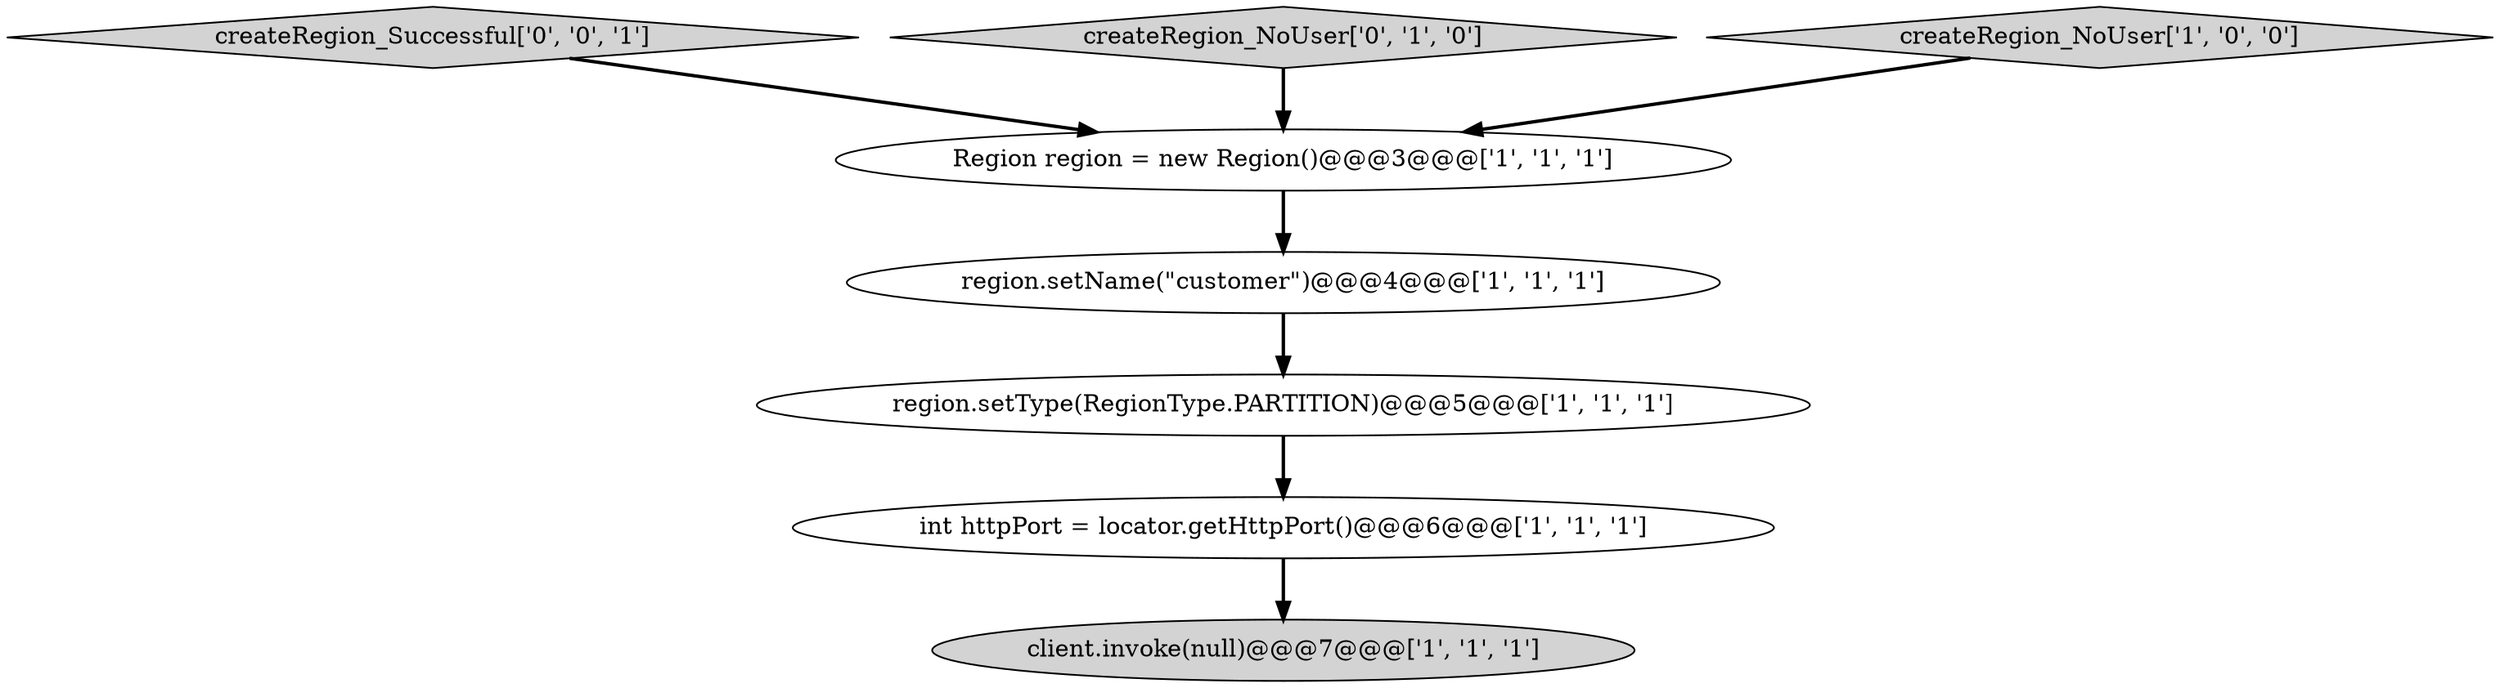 digraph {
4 [style = filled, label = "int httpPort = locator.getHttpPort()@@@6@@@['1', '1', '1']", fillcolor = white, shape = ellipse image = "AAA0AAABBB1BBB"];
3 [style = filled, label = "region.setType(RegionType.PARTITION)@@@5@@@['1', '1', '1']", fillcolor = white, shape = ellipse image = "AAA0AAABBB1BBB"];
0 [style = filled, label = "client.invoke(null)@@@7@@@['1', '1', '1']", fillcolor = lightgray, shape = ellipse image = "AAA0AAABBB1BBB"];
7 [style = filled, label = "createRegion_Successful['0', '0', '1']", fillcolor = lightgray, shape = diamond image = "AAA0AAABBB3BBB"];
1 [style = filled, label = "Region region = new Region()@@@3@@@['1', '1', '1']", fillcolor = white, shape = ellipse image = "AAA0AAABBB1BBB"];
2 [style = filled, label = "region.setName(\"customer\")@@@4@@@['1', '1', '1']", fillcolor = white, shape = ellipse image = "AAA0AAABBB1BBB"];
6 [style = filled, label = "createRegion_NoUser['0', '1', '0']", fillcolor = lightgray, shape = diamond image = "AAA0AAABBB2BBB"];
5 [style = filled, label = "createRegion_NoUser['1', '0', '0']", fillcolor = lightgray, shape = diamond image = "AAA0AAABBB1BBB"];
7->1 [style = bold, label=""];
6->1 [style = bold, label=""];
1->2 [style = bold, label=""];
3->4 [style = bold, label=""];
4->0 [style = bold, label=""];
2->3 [style = bold, label=""];
5->1 [style = bold, label=""];
}
